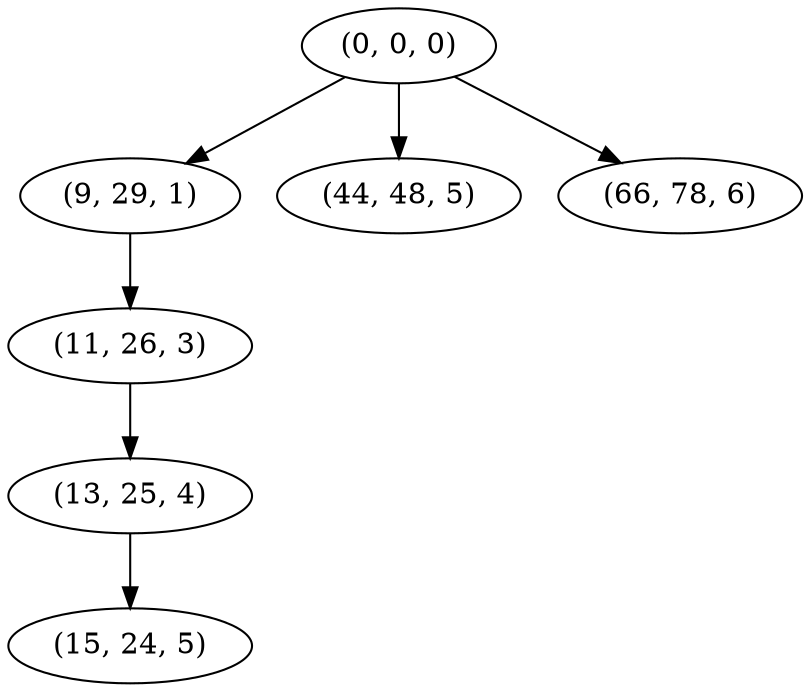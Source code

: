 digraph tree {
    "(0, 0, 0)";
    "(9, 29, 1)";
    "(11, 26, 3)";
    "(13, 25, 4)";
    "(15, 24, 5)";
    "(44, 48, 5)";
    "(66, 78, 6)";
    "(0, 0, 0)" -> "(9, 29, 1)";
    "(0, 0, 0)" -> "(44, 48, 5)";
    "(0, 0, 0)" -> "(66, 78, 6)";
    "(9, 29, 1)" -> "(11, 26, 3)";
    "(11, 26, 3)" -> "(13, 25, 4)";
    "(13, 25, 4)" -> "(15, 24, 5)";
}
